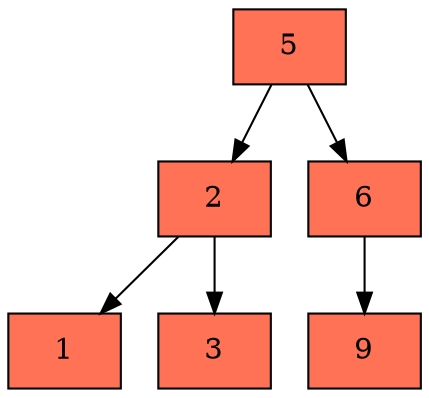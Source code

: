 digraph G {
node[shape=record, style=filled, fillcolor=coral1];
Nodo1857740710[label="5"]
Nodo1330633700[label="2"]
Nodo574006603[label="1"]
Nodo449388123[label="3"]
Nodo64619993[label="6"]
Nodo1905367065[label="9"]
Nodo1857740710->Nodo64619993
Nodo1857740710->Nodo1330633700
Nodo1330633700->Nodo449388123
Nodo1330633700->Nodo574006603
Nodo64619993->Nodo1905367065
}